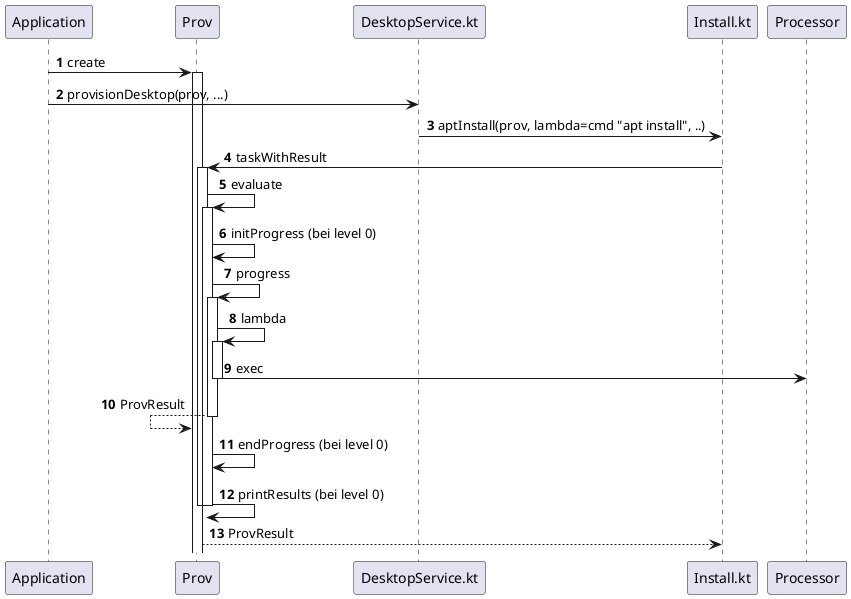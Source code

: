 @startuml
autonumber

Application -> Prov: create

activate Prov
Application -> DesktopService.kt: provisionDesktop(prov, ...)
DesktopService.kt -> Install.kt: aptInstall(prov, lambda=cmd "apt install", ..)
Install.kt -> Prov: taskWithResult

activate Prov
Prov -> Prov: evaluate

activate Prov
Prov -> Prov: initProgress (bei level 0)
Prov -> Prov: progress

activate Prov
Prov -> Prov: lambda

activate Prov
Prov -> Processor: exec
deactivate Prov

Prov <-- Prov: ProvResult
deactivate Prov

Prov -> Prov: endProgress (bei level 0)
Prov -> Prov: printResults (bei level 0)

deactivate Prov
deactivate Prov
Install.kt <-- Prov: ProvResult

@enduml